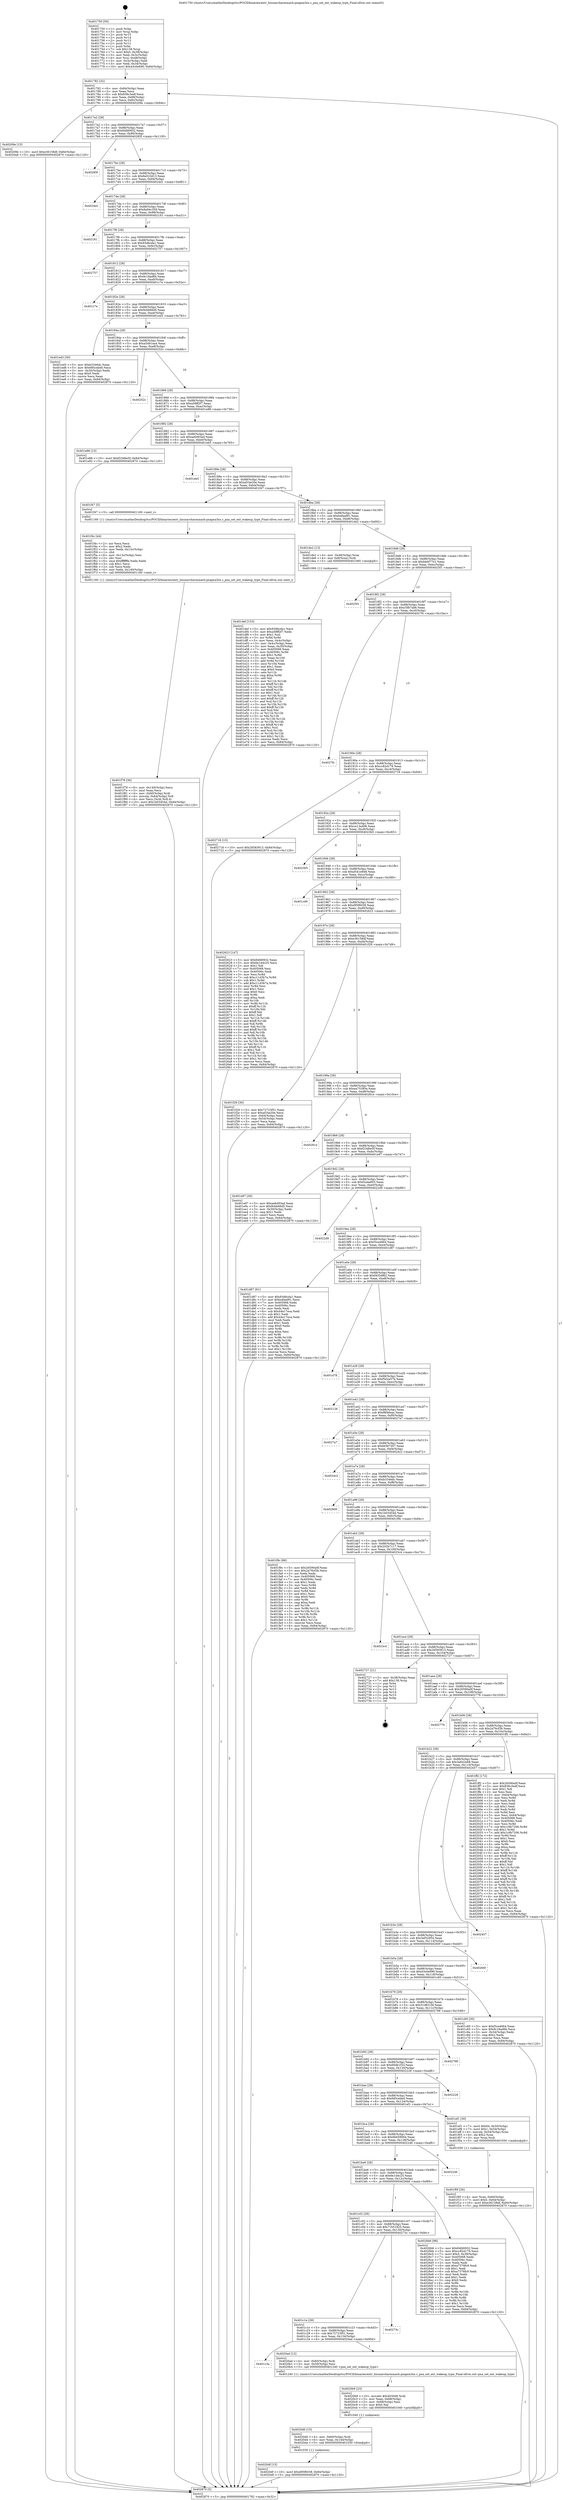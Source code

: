 digraph "0x401750" {
  label = "0x401750 (/mnt/c/Users/mathe/Desktop/tcc/POCII/binaries/extr_linuxarcharmmach-pxapxa3xx.c_pxa_set_ext_wakeup_type_Final-ollvm.out::main(0))"
  labelloc = "t"
  node[shape=record]

  Entry [label="",width=0.3,height=0.3,shape=circle,fillcolor=black,style=filled]
  "0x401782" [label="{
     0x401782 [32]\l
     | [instrs]\l
     &nbsp;&nbsp;0x401782 \<+6\>: mov -0x84(%rbp),%eax\l
     &nbsp;&nbsp;0x401788 \<+2\>: mov %eax,%ecx\l
     &nbsp;&nbsp;0x40178a \<+6\>: sub $0x836c3edf,%ecx\l
     &nbsp;&nbsp;0x401790 \<+6\>: mov %eax,-0x88(%rbp)\l
     &nbsp;&nbsp;0x401796 \<+6\>: mov %ecx,-0x8c(%rbp)\l
     &nbsp;&nbsp;0x40179c \<+6\>: je 000000000040209e \<main+0x94e\>\l
  }"]
  "0x40209e" [label="{
     0x40209e [15]\l
     | [instrs]\l
     &nbsp;&nbsp;0x40209e \<+10\>: movl $0xe36158df,-0x84(%rbp)\l
     &nbsp;&nbsp;0x4020a8 \<+5\>: jmp 0000000000402870 \<main+0x1120\>\l
  }"]
  "0x4017a2" [label="{
     0x4017a2 [28]\l
     | [instrs]\l
     &nbsp;&nbsp;0x4017a2 \<+5\>: jmp 00000000004017a7 \<main+0x57\>\l
     &nbsp;&nbsp;0x4017a7 \<+6\>: mov -0x88(%rbp),%eax\l
     &nbsp;&nbsp;0x4017ad \<+5\>: sub $0x84fd0932,%eax\l
     &nbsp;&nbsp;0x4017b2 \<+6\>: mov %eax,-0x90(%rbp)\l
     &nbsp;&nbsp;0x4017b8 \<+6\>: je 000000000040285f \<main+0x110f\>\l
  }"]
  Exit [label="",width=0.3,height=0.3,shape=circle,fillcolor=black,style=filled,peripheries=2]
  "0x40285f" [label="{
     0x40285f\l
  }", style=dashed]
  "0x4017be" [label="{
     0x4017be [28]\l
     | [instrs]\l
     &nbsp;&nbsp;0x4017be \<+5\>: jmp 00000000004017c3 \<main+0x73\>\l
     &nbsp;&nbsp;0x4017c3 \<+6\>: mov -0x88(%rbp),%eax\l
     &nbsp;&nbsp;0x4017c9 \<+5\>: sub $0x8a523d13,%eax\l
     &nbsp;&nbsp;0x4017ce \<+6\>: mov %eax,-0x94(%rbp)\l
     &nbsp;&nbsp;0x4017d4 \<+6\>: je 00000000004024d1 \<main+0xd81\>\l
  }"]
  "0x4020df" [label="{
     0x4020df [15]\l
     | [instrs]\l
     &nbsp;&nbsp;0x4020df \<+10\>: movl $0xd95f6038,-0x84(%rbp)\l
     &nbsp;&nbsp;0x4020e9 \<+5\>: jmp 0000000000402870 \<main+0x1120\>\l
  }"]
  "0x4024d1" [label="{
     0x4024d1\l
  }", style=dashed]
  "0x4017da" [label="{
     0x4017da [28]\l
     | [instrs]\l
     &nbsp;&nbsp;0x4017da \<+5\>: jmp 00000000004017df \<main+0x8f\>\l
     &nbsp;&nbsp;0x4017df \<+6\>: mov -0x88(%rbp),%eax\l
     &nbsp;&nbsp;0x4017e5 \<+5\>: sub $0x8a94c359,%eax\l
     &nbsp;&nbsp;0x4017ea \<+6\>: mov %eax,-0x98(%rbp)\l
     &nbsp;&nbsp;0x4017f0 \<+6\>: je 0000000000402181 \<main+0xa31\>\l
  }"]
  "0x4020d0" [label="{
     0x4020d0 [15]\l
     | [instrs]\l
     &nbsp;&nbsp;0x4020d0 \<+4\>: mov -0x60(%rbp),%rdi\l
     &nbsp;&nbsp;0x4020d4 \<+6\>: mov %eax,-0x144(%rbp)\l
     &nbsp;&nbsp;0x4020da \<+5\>: call 0000000000401030 \<free@plt\>\l
     | [calls]\l
     &nbsp;&nbsp;0x401030 \{1\} (unknown)\l
  }"]
  "0x402181" [label="{
     0x402181\l
  }", style=dashed]
  "0x4017f6" [label="{
     0x4017f6 [28]\l
     | [instrs]\l
     &nbsp;&nbsp;0x4017f6 \<+5\>: jmp 00000000004017fb \<main+0xab\>\l
     &nbsp;&nbsp;0x4017fb \<+6\>: mov -0x88(%rbp),%eax\l
     &nbsp;&nbsp;0x401801 \<+5\>: sub $0x93d6cda1,%eax\l
     &nbsp;&nbsp;0x401806 \<+6\>: mov %eax,-0x9c(%rbp)\l
     &nbsp;&nbsp;0x40180c \<+6\>: je 0000000000402757 \<main+0x1007\>\l
  }"]
  "0x4020b9" [label="{
     0x4020b9 [23]\l
     | [instrs]\l
     &nbsp;&nbsp;0x4020b9 \<+10\>: movabs $0x4030d6,%rdi\l
     &nbsp;&nbsp;0x4020c3 \<+3\>: mov %eax,-0x68(%rbp)\l
     &nbsp;&nbsp;0x4020c6 \<+3\>: mov -0x68(%rbp),%esi\l
     &nbsp;&nbsp;0x4020c9 \<+2\>: mov $0x0,%al\l
     &nbsp;&nbsp;0x4020cb \<+5\>: call 0000000000401040 \<printf@plt\>\l
     | [calls]\l
     &nbsp;&nbsp;0x401040 \{1\} (unknown)\l
  }"]
  "0x402757" [label="{
     0x402757\l
  }", style=dashed]
  "0x401812" [label="{
     0x401812 [28]\l
     | [instrs]\l
     &nbsp;&nbsp;0x401812 \<+5\>: jmp 0000000000401817 \<main+0xc7\>\l
     &nbsp;&nbsp;0x401817 \<+6\>: mov -0x88(%rbp),%eax\l
     &nbsp;&nbsp;0x40181d \<+5\>: sub $0x9c18ad6b,%eax\l
     &nbsp;&nbsp;0x401822 \<+6\>: mov %eax,-0xa0(%rbp)\l
     &nbsp;&nbsp;0x401828 \<+6\>: je 0000000000401c7e \<main+0x52e\>\l
  }"]
  "0x401c3a" [label="{
     0x401c3a\l
  }", style=dashed]
  "0x401c7e" [label="{
     0x401c7e\l
  }", style=dashed]
  "0x40182e" [label="{
     0x40182e [28]\l
     | [instrs]\l
     &nbsp;&nbsp;0x40182e \<+5\>: jmp 0000000000401833 \<main+0xe3\>\l
     &nbsp;&nbsp;0x401833 \<+6\>: mov -0x88(%rbp),%eax\l
     &nbsp;&nbsp;0x401839 \<+5\>: sub $0x9cbb66d5,%eax\l
     &nbsp;&nbsp;0x40183e \<+6\>: mov %eax,-0xa4(%rbp)\l
     &nbsp;&nbsp;0x401844 \<+6\>: je 0000000000401ed3 \<main+0x783\>\l
  }"]
  "0x4020ad" [label="{
     0x4020ad [12]\l
     | [instrs]\l
     &nbsp;&nbsp;0x4020ad \<+4\>: mov -0x60(%rbp),%rdi\l
     &nbsp;&nbsp;0x4020b1 \<+3\>: mov -0x50(%rbp),%esi\l
     &nbsp;&nbsp;0x4020b4 \<+5\>: call 0000000000401240 \<pxa_set_ext_wakeup_type\>\l
     | [calls]\l
     &nbsp;&nbsp;0x401240 \{1\} (/mnt/c/Users/mathe/Desktop/tcc/POCII/binaries/extr_linuxarcharmmach-pxapxa3xx.c_pxa_set_ext_wakeup_type_Final-ollvm.out::pxa_set_ext_wakeup_type)\l
  }"]
  "0x401ed3" [label="{
     0x401ed3 [30]\l
     | [instrs]\l
     &nbsp;&nbsp;0x401ed3 \<+5\>: mov $0xb3346dc,%eax\l
     &nbsp;&nbsp;0x401ed8 \<+5\>: mov $0x685cebe0,%ecx\l
     &nbsp;&nbsp;0x401edd \<+3\>: mov -0x30(%rbp),%edx\l
     &nbsp;&nbsp;0x401ee0 \<+3\>: cmp $0x0,%edx\l
     &nbsp;&nbsp;0x401ee3 \<+3\>: cmove %ecx,%eax\l
     &nbsp;&nbsp;0x401ee6 \<+6\>: mov %eax,-0x84(%rbp)\l
     &nbsp;&nbsp;0x401eec \<+5\>: jmp 0000000000402870 \<main+0x1120\>\l
  }"]
  "0x40184a" [label="{
     0x40184a [28]\l
     | [instrs]\l
     &nbsp;&nbsp;0x40184a \<+5\>: jmp 000000000040184f \<main+0xff\>\l
     &nbsp;&nbsp;0x40184f \<+6\>: mov -0x88(%rbp),%eax\l
     &nbsp;&nbsp;0x401855 \<+5\>: sub $0xa5491ea4,%eax\l
     &nbsp;&nbsp;0x40185a \<+6\>: mov %eax,-0xa8(%rbp)\l
     &nbsp;&nbsp;0x401860 \<+6\>: je 000000000040252c \<main+0xddc\>\l
  }"]
  "0x401c1e" [label="{
     0x401c1e [28]\l
     | [instrs]\l
     &nbsp;&nbsp;0x401c1e \<+5\>: jmp 0000000000401c23 \<main+0x4d3\>\l
     &nbsp;&nbsp;0x401c23 \<+6\>: mov -0x88(%rbp),%eax\l
     &nbsp;&nbsp;0x401c29 \<+5\>: sub $0x72723f51,%eax\l
     &nbsp;&nbsp;0x401c2e \<+6\>: mov %eax,-0x134(%rbp)\l
     &nbsp;&nbsp;0x401c34 \<+6\>: je 00000000004020ad \<main+0x95d\>\l
  }"]
  "0x40252c" [label="{
     0x40252c\l
  }", style=dashed]
  "0x401866" [label="{
     0x401866 [28]\l
     | [instrs]\l
     &nbsp;&nbsp;0x401866 \<+5\>: jmp 000000000040186b \<main+0x11b\>\l
     &nbsp;&nbsp;0x40186b \<+6\>: mov -0x88(%rbp),%eax\l
     &nbsp;&nbsp;0x401871 \<+5\>: sub $0xa58ff2f7,%eax\l
     &nbsp;&nbsp;0x401876 \<+6\>: mov %eax,-0xac(%rbp)\l
     &nbsp;&nbsp;0x40187c \<+6\>: je 0000000000401e88 \<main+0x738\>\l
  }"]
  "0x40273c" [label="{
     0x40273c\l
  }", style=dashed]
  "0x401e88" [label="{
     0x401e88 [15]\l
     | [instrs]\l
     &nbsp;&nbsp;0x401e88 \<+10\>: movl $0xf23d6e5f,-0x84(%rbp)\l
     &nbsp;&nbsp;0x401e92 \<+5\>: jmp 0000000000402870 \<main+0x1120\>\l
  }"]
  "0x401882" [label="{
     0x401882 [28]\l
     | [instrs]\l
     &nbsp;&nbsp;0x401882 \<+5\>: jmp 0000000000401887 \<main+0x137\>\l
     &nbsp;&nbsp;0x401887 \<+6\>: mov -0x88(%rbp),%eax\l
     &nbsp;&nbsp;0x40188d \<+5\>: sub $0xae6493ad,%eax\l
     &nbsp;&nbsp;0x401892 \<+6\>: mov %eax,-0xb0(%rbp)\l
     &nbsp;&nbsp;0x401898 \<+6\>: je 0000000000401eb5 \<main+0x765\>\l
  }"]
  "0x401c02" [label="{
     0x401c02 [28]\l
     | [instrs]\l
     &nbsp;&nbsp;0x401c02 \<+5\>: jmp 0000000000401c07 \<main+0x4b7\>\l
     &nbsp;&nbsp;0x401c07 \<+6\>: mov -0x88(%rbp),%eax\l
     &nbsp;&nbsp;0x401c0d \<+5\>: sub $0x71b51925,%eax\l
     &nbsp;&nbsp;0x401c12 \<+6\>: mov %eax,-0x130(%rbp)\l
     &nbsp;&nbsp;0x401c18 \<+6\>: je 000000000040273c \<main+0xfec\>\l
  }"]
  "0x401eb5" [label="{
     0x401eb5\l
  }", style=dashed]
  "0x40189e" [label="{
     0x40189e [28]\l
     | [instrs]\l
     &nbsp;&nbsp;0x40189e \<+5\>: jmp 00000000004018a3 \<main+0x153\>\l
     &nbsp;&nbsp;0x4018a3 \<+6\>: mov -0x88(%rbp),%eax\l
     &nbsp;&nbsp;0x4018a9 \<+5\>: sub $0xaf1be20e,%eax\l
     &nbsp;&nbsp;0x4018ae \<+6\>: mov %eax,-0xb4(%rbp)\l
     &nbsp;&nbsp;0x4018b4 \<+6\>: je 0000000000401f47 \<main+0x7f7\>\l
  }"]
  "0x4026b6" [label="{
     0x4026b6 [98]\l
     | [instrs]\l
     &nbsp;&nbsp;0x4026b6 \<+5\>: mov $0x84fd0932,%eax\l
     &nbsp;&nbsp;0x4026bb \<+5\>: mov $0xcc82d179,%ecx\l
     &nbsp;&nbsp;0x4026c0 \<+7\>: movl $0x0,-0x38(%rbp)\l
     &nbsp;&nbsp;0x4026c7 \<+7\>: mov 0x405068,%edx\l
     &nbsp;&nbsp;0x4026ce \<+7\>: mov 0x40506c,%esi\l
     &nbsp;&nbsp;0x4026d5 \<+2\>: mov %edx,%edi\l
     &nbsp;&nbsp;0x4026d7 \<+6\>: add $0xa7378fc9,%edi\l
     &nbsp;&nbsp;0x4026dd \<+3\>: sub $0x1,%edi\l
     &nbsp;&nbsp;0x4026e0 \<+6\>: sub $0xa7378fc9,%edi\l
     &nbsp;&nbsp;0x4026e6 \<+3\>: imul %edi,%edx\l
     &nbsp;&nbsp;0x4026e9 \<+3\>: and $0x1,%edx\l
     &nbsp;&nbsp;0x4026ec \<+3\>: cmp $0x0,%edx\l
     &nbsp;&nbsp;0x4026ef \<+4\>: sete %r8b\l
     &nbsp;&nbsp;0x4026f3 \<+3\>: cmp $0xa,%esi\l
     &nbsp;&nbsp;0x4026f6 \<+4\>: setl %r9b\l
     &nbsp;&nbsp;0x4026fa \<+3\>: mov %r8b,%r10b\l
     &nbsp;&nbsp;0x4026fd \<+3\>: and %r9b,%r10b\l
     &nbsp;&nbsp;0x402700 \<+3\>: xor %r9b,%r8b\l
     &nbsp;&nbsp;0x402703 \<+3\>: or %r8b,%r10b\l
     &nbsp;&nbsp;0x402706 \<+4\>: test $0x1,%r10b\l
     &nbsp;&nbsp;0x40270a \<+3\>: cmovne %ecx,%eax\l
     &nbsp;&nbsp;0x40270d \<+6\>: mov %eax,-0x84(%rbp)\l
     &nbsp;&nbsp;0x402713 \<+5\>: jmp 0000000000402870 \<main+0x1120\>\l
  }"]
  "0x401f47" [label="{
     0x401f47 [5]\l
     | [instrs]\l
     &nbsp;&nbsp;0x401f47 \<+5\>: call 0000000000401160 \<next_i\>\l
     | [calls]\l
     &nbsp;&nbsp;0x401160 \{1\} (/mnt/c/Users/mathe/Desktop/tcc/POCII/binaries/extr_linuxarcharmmach-pxapxa3xx.c_pxa_set_ext_wakeup_type_Final-ollvm.out::next_i)\l
  }"]
  "0x4018ba" [label="{
     0x4018ba [28]\l
     | [instrs]\l
     &nbsp;&nbsp;0x4018ba \<+5\>: jmp 00000000004018bf \<main+0x16f\>\l
     &nbsp;&nbsp;0x4018bf \<+6\>: mov -0x88(%rbp),%eax\l
     &nbsp;&nbsp;0x4018c5 \<+5\>: sub $0xb4faef91,%eax\l
     &nbsp;&nbsp;0x4018ca \<+6\>: mov %eax,-0xb8(%rbp)\l
     &nbsp;&nbsp;0x4018d0 \<+6\>: je 0000000000401de2 \<main+0x692\>\l
  }"]
  "0x401be6" [label="{
     0x401be6 [28]\l
     | [instrs]\l
     &nbsp;&nbsp;0x401be6 \<+5\>: jmp 0000000000401beb \<main+0x49b\>\l
     &nbsp;&nbsp;0x401beb \<+6\>: mov -0x88(%rbp),%eax\l
     &nbsp;&nbsp;0x401bf1 \<+5\>: sub $0x6e1d4c25,%eax\l
     &nbsp;&nbsp;0x401bf6 \<+6\>: mov %eax,-0x12c(%rbp)\l
     &nbsp;&nbsp;0x401bfc \<+6\>: je 00000000004026b6 \<main+0xf66\>\l
  }"]
  "0x401de2" [label="{
     0x401de2 [13]\l
     | [instrs]\l
     &nbsp;&nbsp;0x401de2 \<+4\>: mov -0x48(%rbp),%rax\l
     &nbsp;&nbsp;0x401de6 \<+4\>: mov 0x8(%rax),%rdi\l
     &nbsp;&nbsp;0x401dea \<+5\>: call 0000000000401060 \<atoi@plt\>\l
     | [calls]\l
     &nbsp;&nbsp;0x401060 \{1\} (unknown)\l
  }"]
  "0x4018d6" [label="{
     0x4018d6 [28]\l
     | [instrs]\l
     &nbsp;&nbsp;0x4018d6 \<+5\>: jmp 00000000004018db \<main+0x18b\>\l
     &nbsp;&nbsp;0x4018db \<+6\>: mov -0x88(%rbp),%eax\l
     &nbsp;&nbsp;0x4018e1 \<+5\>: sub $0xbbbf77e1,%eax\l
     &nbsp;&nbsp;0x4018e6 \<+6\>: mov %eax,-0xbc(%rbp)\l
     &nbsp;&nbsp;0x4018ec \<+6\>: je 00000000004025f1 \<main+0xea1\>\l
  }"]
  "0x402246" [label="{
     0x402246\l
  }", style=dashed]
  "0x4025f1" [label="{
     0x4025f1\l
  }", style=dashed]
  "0x4018f2" [label="{
     0x4018f2 [28]\l
     | [instrs]\l
     &nbsp;&nbsp;0x4018f2 \<+5\>: jmp 00000000004018f7 \<main+0x1a7\>\l
     &nbsp;&nbsp;0x4018f7 \<+6\>: mov -0x88(%rbp),%eax\l
     &nbsp;&nbsp;0x4018fd \<+5\>: sub $0xc5fb7ab6,%eax\l
     &nbsp;&nbsp;0x401902 \<+6\>: mov %eax,-0xc0(%rbp)\l
     &nbsp;&nbsp;0x401908 \<+6\>: je 00000000004027fc \<main+0x10ac\>\l
  }"]
  "0x401f78" [label="{
     0x401f78 [36]\l
     | [instrs]\l
     &nbsp;&nbsp;0x401f78 \<+6\>: mov -0x140(%rbp),%ecx\l
     &nbsp;&nbsp;0x401f7e \<+3\>: imul %eax,%ecx\l
     &nbsp;&nbsp;0x401f81 \<+4\>: mov -0x60(%rbp),%rdi\l
     &nbsp;&nbsp;0x401f85 \<+4\>: movslq -0x64(%rbp),%r8\l
     &nbsp;&nbsp;0x401f89 \<+4\>: mov %ecx,(%rdi,%r8,4)\l
     &nbsp;&nbsp;0x401f8d \<+10\>: movl $0x1b03454d,-0x84(%rbp)\l
     &nbsp;&nbsp;0x401f97 \<+5\>: jmp 0000000000402870 \<main+0x1120\>\l
  }"]
  "0x4027fc" [label="{
     0x4027fc\l
  }", style=dashed]
  "0x40190e" [label="{
     0x40190e [28]\l
     | [instrs]\l
     &nbsp;&nbsp;0x40190e \<+5\>: jmp 0000000000401913 \<main+0x1c3\>\l
     &nbsp;&nbsp;0x401913 \<+6\>: mov -0x88(%rbp),%eax\l
     &nbsp;&nbsp;0x401919 \<+5\>: sub $0xcc82d179,%eax\l
     &nbsp;&nbsp;0x40191e \<+6\>: mov %eax,-0xc4(%rbp)\l
     &nbsp;&nbsp;0x401924 \<+6\>: je 0000000000402718 \<main+0xfc8\>\l
  }"]
  "0x401f4c" [label="{
     0x401f4c [44]\l
     | [instrs]\l
     &nbsp;&nbsp;0x401f4c \<+2\>: xor %ecx,%ecx\l
     &nbsp;&nbsp;0x401f4e \<+5\>: mov $0x2,%edx\l
     &nbsp;&nbsp;0x401f53 \<+6\>: mov %edx,-0x13c(%rbp)\l
     &nbsp;&nbsp;0x401f59 \<+1\>: cltd\l
     &nbsp;&nbsp;0x401f5a \<+6\>: mov -0x13c(%rbp),%esi\l
     &nbsp;&nbsp;0x401f60 \<+2\>: idiv %esi\l
     &nbsp;&nbsp;0x401f62 \<+6\>: imul $0xfffffffe,%edx,%edx\l
     &nbsp;&nbsp;0x401f68 \<+3\>: sub $0x1,%ecx\l
     &nbsp;&nbsp;0x401f6b \<+2\>: sub %ecx,%edx\l
     &nbsp;&nbsp;0x401f6d \<+6\>: mov %edx,-0x140(%rbp)\l
     &nbsp;&nbsp;0x401f73 \<+5\>: call 0000000000401160 \<next_i\>\l
     | [calls]\l
     &nbsp;&nbsp;0x401160 \{1\} (/mnt/c/Users/mathe/Desktop/tcc/POCII/binaries/extr_linuxarcharmmach-pxapxa3xx.c_pxa_set_ext_wakeup_type_Final-ollvm.out::next_i)\l
  }"]
  "0x402718" [label="{
     0x402718 [15]\l
     | [instrs]\l
     &nbsp;&nbsp;0x402718 \<+10\>: movl $0x26583913,-0x84(%rbp)\l
     &nbsp;&nbsp;0x402722 \<+5\>: jmp 0000000000402870 \<main+0x1120\>\l
  }"]
  "0x40192a" [label="{
     0x40192a [28]\l
     | [instrs]\l
     &nbsp;&nbsp;0x40192a \<+5\>: jmp 000000000040192f \<main+0x1df\>\l
     &nbsp;&nbsp;0x40192f \<+6\>: mov -0x88(%rbp),%eax\l
     &nbsp;&nbsp;0x401935 \<+5\>: sub $0xce13a406,%eax\l
     &nbsp;&nbsp;0x40193a \<+6\>: mov %eax,-0xc8(%rbp)\l
     &nbsp;&nbsp;0x401940 \<+6\>: je 00000000004023b5 \<main+0xc65\>\l
  }"]
  "0x401f0f" [label="{
     0x401f0f [26]\l
     | [instrs]\l
     &nbsp;&nbsp;0x401f0f \<+4\>: mov %rax,-0x60(%rbp)\l
     &nbsp;&nbsp;0x401f13 \<+7\>: movl $0x0,-0x64(%rbp)\l
     &nbsp;&nbsp;0x401f1a \<+10\>: movl $0xe36158df,-0x84(%rbp)\l
     &nbsp;&nbsp;0x401f24 \<+5\>: jmp 0000000000402870 \<main+0x1120\>\l
  }"]
  "0x4023b5" [label="{
     0x4023b5\l
  }", style=dashed]
  "0x401946" [label="{
     0x401946 [28]\l
     | [instrs]\l
     &nbsp;&nbsp;0x401946 \<+5\>: jmp 000000000040194b \<main+0x1fb\>\l
     &nbsp;&nbsp;0x40194b \<+6\>: mov -0x88(%rbp),%eax\l
     &nbsp;&nbsp;0x401951 \<+5\>: sub $0xd541e848,%eax\l
     &nbsp;&nbsp;0x401956 \<+6\>: mov %eax,-0xcc(%rbp)\l
     &nbsp;&nbsp;0x40195c \<+6\>: je 0000000000401cd9 \<main+0x589\>\l
  }"]
  "0x401bca" [label="{
     0x401bca [28]\l
     | [instrs]\l
     &nbsp;&nbsp;0x401bca \<+5\>: jmp 0000000000401bcf \<main+0x47f\>\l
     &nbsp;&nbsp;0x401bcf \<+6\>: mov -0x88(%rbp),%eax\l
     &nbsp;&nbsp;0x401bd5 \<+5\>: sub $0x6b659064,%eax\l
     &nbsp;&nbsp;0x401bda \<+6\>: mov %eax,-0x128(%rbp)\l
     &nbsp;&nbsp;0x401be0 \<+6\>: je 0000000000402246 \<main+0xaf6\>\l
  }"]
  "0x401cd9" [label="{
     0x401cd9\l
  }", style=dashed]
  "0x401962" [label="{
     0x401962 [28]\l
     | [instrs]\l
     &nbsp;&nbsp;0x401962 \<+5\>: jmp 0000000000401967 \<main+0x217\>\l
     &nbsp;&nbsp;0x401967 \<+6\>: mov -0x88(%rbp),%eax\l
     &nbsp;&nbsp;0x40196d \<+5\>: sub $0xd95f6038,%eax\l
     &nbsp;&nbsp;0x401972 \<+6\>: mov %eax,-0xd0(%rbp)\l
     &nbsp;&nbsp;0x401978 \<+6\>: je 0000000000402623 \<main+0xed3\>\l
  }"]
  "0x401ef1" [label="{
     0x401ef1 [30]\l
     | [instrs]\l
     &nbsp;&nbsp;0x401ef1 \<+7\>: movl $0x64,-0x50(%rbp)\l
     &nbsp;&nbsp;0x401ef8 \<+7\>: movl $0x1,-0x54(%rbp)\l
     &nbsp;&nbsp;0x401eff \<+4\>: movslq -0x54(%rbp),%rax\l
     &nbsp;&nbsp;0x401f03 \<+4\>: shl $0x2,%rax\l
     &nbsp;&nbsp;0x401f07 \<+3\>: mov %rax,%rdi\l
     &nbsp;&nbsp;0x401f0a \<+5\>: call 0000000000401050 \<malloc@plt\>\l
     | [calls]\l
     &nbsp;&nbsp;0x401050 \{1\} (unknown)\l
  }"]
  "0x402623" [label="{
     0x402623 [147]\l
     | [instrs]\l
     &nbsp;&nbsp;0x402623 \<+5\>: mov $0x84fd0932,%eax\l
     &nbsp;&nbsp;0x402628 \<+5\>: mov $0x6e1d4c25,%ecx\l
     &nbsp;&nbsp;0x40262d \<+2\>: mov $0x1,%dl\l
     &nbsp;&nbsp;0x40262f \<+7\>: mov 0x405068,%esi\l
     &nbsp;&nbsp;0x402636 \<+7\>: mov 0x40506c,%edi\l
     &nbsp;&nbsp;0x40263d \<+3\>: mov %esi,%r8d\l
     &nbsp;&nbsp;0x402640 \<+7\>: sub $0xc11d3b7a,%r8d\l
     &nbsp;&nbsp;0x402647 \<+4\>: sub $0x1,%r8d\l
     &nbsp;&nbsp;0x40264b \<+7\>: add $0xc11d3b7a,%r8d\l
     &nbsp;&nbsp;0x402652 \<+4\>: imul %r8d,%esi\l
     &nbsp;&nbsp;0x402656 \<+3\>: and $0x1,%esi\l
     &nbsp;&nbsp;0x402659 \<+3\>: cmp $0x0,%esi\l
     &nbsp;&nbsp;0x40265c \<+4\>: sete %r9b\l
     &nbsp;&nbsp;0x402660 \<+3\>: cmp $0xa,%edi\l
     &nbsp;&nbsp;0x402663 \<+4\>: setl %r10b\l
     &nbsp;&nbsp;0x402667 \<+3\>: mov %r9b,%r11b\l
     &nbsp;&nbsp;0x40266a \<+4\>: xor $0xff,%r11b\l
     &nbsp;&nbsp;0x40266e \<+3\>: mov %r10b,%bl\l
     &nbsp;&nbsp;0x402671 \<+3\>: xor $0xff,%bl\l
     &nbsp;&nbsp;0x402674 \<+3\>: xor $0x1,%dl\l
     &nbsp;&nbsp;0x402677 \<+3\>: mov %r11b,%r14b\l
     &nbsp;&nbsp;0x40267a \<+4\>: and $0xff,%r14b\l
     &nbsp;&nbsp;0x40267e \<+3\>: and %dl,%r9b\l
     &nbsp;&nbsp;0x402681 \<+3\>: mov %bl,%r15b\l
     &nbsp;&nbsp;0x402684 \<+4\>: and $0xff,%r15b\l
     &nbsp;&nbsp;0x402688 \<+3\>: and %dl,%r10b\l
     &nbsp;&nbsp;0x40268b \<+3\>: or %r9b,%r14b\l
     &nbsp;&nbsp;0x40268e \<+3\>: or %r10b,%r15b\l
     &nbsp;&nbsp;0x402691 \<+3\>: xor %r15b,%r14b\l
     &nbsp;&nbsp;0x402694 \<+3\>: or %bl,%r11b\l
     &nbsp;&nbsp;0x402697 \<+4\>: xor $0xff,%r11b\l
     &nbsp;&nbsp;0x40269b \<+3\>: or $0x1,%dl\l
     &nbsp;&nbsp;0x40269e \<+3\>: and %dl,%r11b\l
     &nbsp;&nbsp;0x4026a1 \<+3\>: or %r11b,%r14b\l
     &nbsp;&nbsp;0x4026a4 \<+4\>: test $0x1,%r14b\l
     &nbsp;&nbsp;0x4026a8 \<+3\>: cmovne %ecx,%eax\l
     &nbsp;&nbsp;0x4026ab \<+6\>: mov %eax,-0x84(%rbp)\l
     &nbsp;&nbsp;0x4026b1 \<+5\>: jmp 0000000000402870 \<main+0x1120\>\l
  }"]
  "0x40197e" [label="{
     0x40197e [28]\l
     | [instrs]\l
     &nbsp;&nbsp;0x40197e \<+5\>: jmp 0000000000401983 \<main+0x233\>\l
     &nbsp;&nbsp;0x401983 \<+6\>: mov -0x88(%rbp),%eax\l
     &nbsp;&nbsp;0x401989 \<+5\>: sub $0xe36158df,%eax\l
     &nbsp;&nbsp;0x40198e \<+6\>: mov %eax,-0xd4(%rbp)\l
     &nbsp;&nbsp;0x401994 \<+6\>: je 0000000000401f29 \<main+0x7d9\>\l
  }"]
  "0x401bae" [label="{
     0x401bae [28]\l
     | [instrs]\l
     &nbsp;&nbsp;0x401bae \<+5\>: jmp 0000000000401bb3 \<main+0x463\>\l
     &nbsp;&nbsp;0x401bb3 \<+6\>: mov -0x88(%rbp),%eax\l
     &nbsp;&nbsp;0x401bb9 \<+5\>: sub $0x685cebe0,%eax\l
     &nbsp;&nbsp;0x401bbe \<+6\>: mov %eax,-0x124(%rbp)\l
     &nbsp;&nbsp;0x401bc4 \<+6\>: je 0000000000401ef1 \<main+0x7a1\>\l
  }"]
  "0x401f29" [label="{
     0x401f29 [30]\l
     | [instrs]\l
     &nbsp;&nbsp;0x401f29 \<+5\>: mov $0x72723f51,%eax\l
     &nbsp;&nbsp;0x401f2e \<+5\>: mov $0xaf1be20e,%ecx\l
     &nbsp;&nbsp;0x401f33 \<+3\>: mov -0x64(%rbp),%edx\l
     &nbsp;&nbsp;0x401f36 \<+3\>: cmp -0x54(%rbp),%edx\l
     &nbsp;&nbsp;0x401f39 \<+3\>: cmovl %ecx,%eax\l
     &nbsp;&nbsp;0x401f3c \<+6\>: mov %eax,-0x84(%rbp)\l
     &nbsp;&nbsp;0x401f42 \<+5\>: jmp 0000000000402870 \<main+0x1120\>\l
  }"]
  "0x40199a" [label="{
     0x40199a [28]\l
     | [instrs]\l
     &nbsp;&nbsp;0x40199a \<+5\>: jmp 000000000040199f \<main+0x24f\>\l
     &nbsp;&nbsp;0x40199f \<+6\>: mov -0x88(%rbp),%eax\l
     &nbsp;&nbsp;0x4019a5 \<+5\>: sub $0xea75395e,%eax\l
     &nbsp;&nbsp;0x4019aa \<+6\>: mov %eax,-0xd8(%rbp)\l
     &nbsp;&nbsp;0x4019b0 \<+6\>: je 000000000040281e \<main+0x10ce\>\l
  }"]
  "0x402228" [label="{
     0x402228\l
  }", style=dashed]
  "0x40281e" [label="{
     0x40281e\l
  }", style=dashed]
  "0x4019b6" [label="{
     0x4019b6 [28]\l
     | [instrs]\l
     &nbsp;&nbsp;0x4019b6 \<+5\>: jmp 00000000004019bb \<main+0x26b\>\l
     &nbsp;&nbsp;0x4019bb \<+6\>: mov -0x88(%rbp),%eax\l
     &nbsp;&nbsp;0x4019c1 \<+5\>: sub $0xf23d6e5f,%eax\l
     &nbsp;&nbsp;0x4019c6 \<+6\>: mov %eax,-0xdc(%rbp)\l
     &nbsp;&nbsp;0x4019cc \<+6\>: je 0000000000401e97 \<main+0x747\>\l
  }"]
  "0x401b92" [label="{
     0x401b92 [28]\l
     | [instrs]\l
     &nbsp;&nbsp;0x401b92 \<+5\>: jmp 0000000000401b97 \<main+0x447\>\l
     &nbsp;&nbsp;0x401b97 \<+6\>: mov -0x88(%rbp),%eax\l
     &nbsp;&nbsp;0x401b9d \<+5\>: sub $0x60db1f33,%eax\l
     &nbsp;&nbsp;0x401ba2 \<+6\>: mov %eax,-0x120(%rbp)\l
     &nbsp;&nbsp;0x401ba8 \<+6\>: je 0000000000402228 \<main+0xad8\>\l
  }"]
  "0x401e97" [label="{
     0x401e97 [30]\l
     | [instrs]\l
     &nbsp;&nbsp;0x401e97 \<+5\>: mov $0xae6493ad,%eax\l
     &nbsp;&nbsp;0x401e9c \<+5\>: mov $0x9cbb66d5,%ecx\l
     &nbsp;&nbsp;0x401ea1 \<+3\>: mov -0x30(%rbp),%edx\l
     &nbsp;&nbsp;0x401ea4 \<+3\>: cmp $0x1,%edx\l
     &nbsp;&nbsp;0x401ea7 \<+3\>: cmovl %ecx,%eax\l
     &nbsp;&nbsp;0x401eaa \<+6\>: mov %eax,-0x84(%rbp)\l
     &nbsp;&nbsp;0x401eb0 \<+5\>: jmp 0000000000402870 \<main+0x1120\>\l
  }"]
  "0x4019d2" [label="{
     0x4019d2 [28]\l
     | [instrs]\l
     &nbsp;&nbsp;0x4019d2 \<+5\>: jmp 00000000004019d7 \<main+0x287\>\l
     &nbsp;&nbsp;0x4019d7 \<+6\>: mov -0x88(%rbp),%eax\l
     &nbsp;&nbsp;0x4019dd \<+5\>: sub $0xf2a4a603,%eax\l
     &nbsp;&nbsp;0x4019e2 \<+6\>: mov %eax,-0xe0(%rbp)\l
     &nbsp;&nbsp;0x4019e8 \<+6\>: je 00000000004022d9 \<main+0xb89\>\l
  }"]
  "0x402798" [label="{
     0x402798\l
  }", style=dashed]
  "0x4022d9" [label="{
     0x4022d9\l
  }", style=dashed]
  "0x4019ee" [label="{
     0x4019ee [28]\l
     | [instrs]\l
     &nbsp;&nbsp;0x4019ee \<+5\>: jmp 00000000004019f3 \<main+0x2a3\>\l
     &nbsp;&nbsp;0x4019f3 \<+6\>: mov -0x88(%rbp),%eax\l
     &nbsp;&nbsp;0x4019f9 \<+5\>: sub $0xf3ce4664,%eax\l
     &nbsp;&nbsp;0x4019fe \<+6\>: mov %eax,-0xe4(%rbp)\l
     &nbsp;&nbsp;0x401a04 \<+6\>: je 0000000000401d87 \<main+0x637\>\l
  }"]
  "0x401def" [label="{
     0x401def [153]\l
     | [instrs]\l
     &nbsp;&nbsp;0x401def \<+5\>: mov $0x93d6cda1,%ecx\l
     &nbsp;&nbsp;0x401df4 \<+5\>: mov $0xa58ff2f7,%edx\l
     &nbsp;&nbsp;0x401df9 \<+3\>: mov $0x1,%sil\l
     &nbsp;&nbsp;0x401dfc \<+3\>: xor %r8d,%r8d\l
     &nbsp;&nbsp;0x401dff \<+3\>: mov %eax,-0x4c(%rbp)\l
     &nbsp;&nbsp;0x401e02 \<+3\>: mov -0x4c(%rbp),%eax\l
     &nbsp;&nbsp;0x401e05 \<+3\>: mov %eax,-0x30(%rbp)\l
     &nbsp;&nbsp;0x401e08 \<+7\>: mov 0x405068,%eax\l
     &nbsp;&nbsp;0x401e0f \<+8\>: mov 0x40506c,%r9d\l
     &nbsp;&nbsp;0x401e17 \<+4\>: sub $0x1,%r8d\l
     &nbsp;&nbsp;0x401e1b \<+3\>: mov %eax,%r10d\l
     &nbsp;&nbsp;0x401e1e \<+3\>: add %r8d,%r10d\l
     &nbsp;&nbsp;0x401e21 \<+4\>: imul %r10d,%eax\l
     &nbsp;&nbsp;0x401e25 \<+3\>: and $0x1,%eax\l
     &nbsp;&nbsp;0x401e28 \<+3\>: cmp $0x0,%eax\l
     &nbsp;&nbsp;0x401e2b \<+4\>: sete %r11b\l
     &nbsp;&nbsp;0x401e2f \<+4\>: cmp $0xa,%r9d\l
     &nbsp;&nbsp;0x401e33 \<+3\>: setl %bl\l
     &nbsp;&nbsp;0x401e36 \<+3\>: mov %r11b,%r14b\l
     &nbsp;&nbsp;0x401e39 \<+4\>: xor $0xff,%r14b\l
     &nbsp;&nbsp;0x401e3d \<+3\>: mov %bl,%r15b\l
     &nbsp;&nbsp;0x401e40 \<+4\>: xor $0xff,%r15b\l
     &nbsp;&nbsp;0x401e44 \<+4\>: xor $0x1,%sil\l
     &nbsp;&nbsp;0x401e48 \<+3\>: mov %r14b,%r12b\l
     &nbsp;&nbsp;0x401e4b \<+4\>: and $0xff,%r12b\l
     &nbsp;&nbsp;0x401e4f \<+3\>: and %sil,%r11b\l
     &nbsp;&nbsp;0x401e52 \<+3\>: mov %r15b,%r13b\l
     &nbsp;&nbsp;0x401e55 \<+4\>: and $0xff,%r13b\l
     &nbsp;&nbsp;0x401e59 \<+3\>: and %sil,%bl\l
     &nbsp;&nbsp;0x401e5c \<+3\>: or %r11b,%r12b\l
     &nbsp;&nbsp;0x401e5f \<+3\>: or %bl,%r13b\l
     &nbsp;&nbsp;0x401e62 \<+3\>: xor %r13b,%r12b\l
     &nbsp;&nbsp;0x401e65 \<+3\>: or %r15b,%r14b\l
     &nbsp;&nbsp;0x401e68 \<+4\>: xor $0xff,%r14b\l
     &nbsp;&nbsp;0x401e6c \<+4\>: or $0x1,%sil\l
     &nbsp;&nbsp;0x401e70 \<+3\>: and %sil,%r14b\l
     &nbsp;&nbsp;0x401e73 \<+3\>: or %r14b,%r12b\l
     &nbsp;&nbsp;0x401e76 \<+4\>: test $0x1,%r12b\l
     &nbsp;&nbsp;0x401e7a \<+3\>: cmovne %edx,%ecx\l
     &nbsp;&nbsp;0x401e7d \<+6\>: mov %ecx,-0x84(%rbp)\l
     &nbsp;&nbsp;0x401e83 \<+5\>: jmp 0000000000402870 \<main+0x1120\>\l
  }"]
  "0x401d87" [label="{
     0x401d87 [91]\l
     | [instrs]\l
     &nbsp;&nbsp;0x401d87 \<+5\>: mov $0x93d6cda1,%eax\l
     &nbsp;&nbsp;0x401d8c \<+5\>: mov $0xb4faef91,%ecx\l
     &nbsp;&nbsp;0x401d91 \<+7\>: mov 0x405068,%edx\l
     &nbsp;&nbsp;0x401d98 \<+7\>: mov 0x40506c,%esi\l
     &nbsp;&nbsp;0x401d9f \<+2\>: mov %edx,%edi\l
     &nbsp;&nbsp;0x401da1 \<+6\>: sub $0x44e17eca,%edi\l
     &nbsp;&nbsp;0x401da7 \<+3\>: sub $0x1,%edi\l
     &nbsp;&nbsp;0x401daa \<+6\>: add $0x44e17eca,%edi\l
     &nbsp;&nbsp;0x401db0 \<+3\>: imul %edi,%edx\l
     &nbsp;&nbsp;0x401db3 \<+3\>: and $0x1,%edx\l
     &nbsp;&nbsp;0x401db6 \<+3\>: cmp $0x0,%edx\l
     &nbsp;&nbsp;0x401db9 \<+4\>: sete %r8b\l
     &nbsp;&nbsp;0x401dbd \<+3\>: cmp $0xa,%esi\l
     &nbsp;&nbsp;0x401dc0 \<+4\>: setl %r9b\l
     &nbsp;&nbsp;0x401dc4 \<+3\>: mov %r8b,%r10b\l
     &nbsp;&nbsp;0x401dc7 \<+3\>: and %r9b,%r10b\l
     &nbsp;&nbsp;0x401dca \<+3\>: xor %r9b,%r8b\l
     &nbsp;&nbsp;0x401dcd \<+3\>: or %r8b,%r10b\l
     &nbsp;&nbsp;0x401dd0 \<+4\>: test $0x1,%r10b\l
     &nbsp;&nbsp;0x401dd4 \<+3\>: cmovne %ecx,%eax\l
     &nbsp;&nbsp;0x401dd7 \<+6\>: mov %eax,-0x84(%rbp)\l
     &nbsp;&nbsp;0x401ddd \<+5\>: jmp 0000000000402870 \<main+0x1120\>\l
  }"]
  "0x401a0a" [label="{
     0x401a0a [28]\l
     | [instrs]\l
     &nbsp;&nbsp;0x401a0a \<+5\>: jmp 0000000000401a0f \<main+0x2bf\>\l
     &nbsp;&nbsp;0x401a0f \<+6\>: mov -0x88(%rbp),%eax\l
     &nbsp;&nbsp;0x401a15 \<+5\>: sub $0xf455df62,%eax\l
     &nbsp;&nbsp;0x401a1a \<+6\>: mov %eax,-0xe8(%rbp)\l
     &nbsp;&nbsp;0x401a20 \<+6\>: je 0000000000401d78 \<main+0x628\>\l
  }"]
  "0x401750" [label="{
     0x401750 [50]\l
     | [instrs]\l
     &nbsp;&nbsp;0x401750 \<+1\>: push %rbp\l
     &nbsp;&nbsp;0x401751 \<+3\>: mov %rsp,%rbp\l
     &nbsp;&nbsp;0x401754 \<+2\>: push %r15\l
     &nbsp;&nbsp;0x401756 \<+2\>: push %r14\l
     &nbsp;&nbsp;0x401758 \<+2\>: push %r13\l
     &nbsp;&nbsp;0x40175a \<+2\>: push %r12\l
     &nbsp;&nbsp;0x40175c \<+1\>: push %rbx\l
     &nbsp;&nbsp;0x40175d \<+7\>: sub $0x138,%rsp\l
     &nbsp;&nbsp;0x401764 \<+7\>: movl $0x0,-0x38(%rbp)\l
     &nbsp;&nbsp;0x40176b \<+3\>: mov %edi,-0x3c(%rbp)\l
     &nbsp;&nbsp;0x40176e \<+4\>: mov %rsi,-0x48(%rbp)\l
     &nbsp;&nbsp;0x401772 \<+3\>: mov -0x3c(%rbp),%edi\l
     &nbsp;&nbsp;0x401775 \<+3\>: mov %edi,-0x34(%rbp)\l
     &nbsp;&nbsp;0x401778 \<+10\>: movl $0x43c0e690,-0x84(%rbp)\l
  }"]
  "0x401d78" [label="{
     0x401d78\l
  }", style=dashed]
  "0x401a26" [label="{
     0x401a26 [28]\l
     | [instrs]\l
     &nbsp;&nbsp;0x401a26 \<+5\>: jmp 0000000000401a2b \<main+0x2db\>\l
     &nbsp;&nbsp;0x401a2b \<+6\>: mov -0x88(%rbp),%eax\l
     &nbsp;&nbsp;0x401a31 \<+5\>: sub $0xf5d2a57b,%eax\l
     &nbsp;&nbsp;0x401a36 \<+6\>: mov %eax,-0xec(%rbp)\l
     &nbsp;&nbsp;0x401a3c \<+6\>: je 0000000000402126 \<main+0x9d6\>\l
  }"]
  "0x402870" [label="{
     0x402870 [5]\l
     | [instrs]\l
     &nbsp;&nbsp;0x402870 \<+5\>: jmp 0000000000401782 \<main+0x32\>\l
  }"]
  "0x402126" [label="{
     0x402126\l
  }", style=dashed]
  "0x401a42" [label="{
     0x401a42 [28]\l
     | [instrs]\l
     &nbsp;&nbsp;0x401a42 \<+5\>: jmp 0000000000401a47 \<main+0x2f7\>\l
     &nbsp;&nbsp;0x401a47 \<+6\>: mov -0x88(%rbp),%eax\l
     &nbsp;&nbsp;0x401a4d \<+5\>: sub $0xf8f46eac,%eax\l
     &nbsp;&nbsp;0x401a52 \<+6\>: mov %eax,-0xf0(%rbp)\l
     &nbsp;&nbsp;0x401a58 \<+6\>: je 00000000004027a7 \<main+0x1057\>\l
  }"]
  "0x401b76" [label="{
     0x401b76 [28]\l
     | [instrs]\l
     &nbsp;&nbsp;0x401b76 \<+5\>: jmp 0000000000401b7b \<main+0x42b\>\l
     &nbsp;&nbsp;0x401b7b \<+6\>: mov -0x88(%rbp),%eax\l
     &nbsp;&nbsp;0x401b81 \<+5\>: sub $0x51d831fd,%eax\l
     &nbsp;&nbsp;0x401b86 \<+6\>: mov %eax,-0x11c(%rbp)\l
     &nbsp;&nbsp;0x401b8c \<+6\>: je 0000000000402798 \<main+0x1048\>\l
  }"]
  "0x4027a7" [label="{
     0x4027a7\l
  }", style=dashed]
  "0x401a5e" [label="{
     0x401a5e [28]\l
     | [instrs]\l
     &nbsp;&nbsp;0x401a5e \<+5\>: jmp 0000000000401a63 \<main+0x313\>\l
     &nbsp;&nbsp;0x401a63 \<+6\>: mov -0x88(%rbp),%eax\l
     &nbsp;&nbsp;0x401a69 \<+5\>: sub $0xfd387307,%eax\l
     &nbsp;&nbsp;0x401a6e \<+6\>: mov %eax,-0xf4(%rbp)\l
     &nbsp;&nbsp;0x401a74 \<+6\>: je 00000000004024c2 \<main+0xd72\>\l
  }"]
  "0x401c60" [label="{
     0x401c60 [30]\l
     | [instrs]\l
     &nbsp;&nbsp;0x401c60 \<+5\>: mov $0xf3ce4664,%eax\l
     &nbsp;&nbsp;0x401c65 \<+5\>: mov $0x9c18ad6b,%ecx\l
     &nbsp;&nbsp;0x401c6a \<+3\>: mov -0x34(%rbp),%edx\l
     &nbsp;&nbsp;0x401c6d \<+3\>: cmp $0x2,%edx\l
     &nbsp;&nbsp;0x401c70 \<+3\>: cmovne %ecx,%eax\l
     &nbsp;&nbsp;0x401c73 \<+6\>: mov %eax,-0x84(%rbp)\l
     &nbsp;&nbsp;0x401c79 \<+5\>: jmp 0000000000402870 \<main+0x1120\>\l
  }"]
  "0x4024c2" [label="{
     0x4024c2\l
  }", style=dashed]
  "0x401a7a" [label="{
     0x401a7a [28]\l
     | [instrs]\l
     &nbsp;&nbsp;0x401a7a \<+5\>: jmp 0000000000401a7f \<main+0x32f\>\l
     &nbsp;&nbsp;0x401a7f \<+6\>: mov -0x88(%rbp),%eax\l
     &nbsp;&nbsp;0x401a85 \<+5\>: sub $0xb3346dc,%eax\l
     &nbsp;&nbsp;0x401a8a \<+6\>: mov %eax,-0xf8(%rbp)\l
     &nbsp;&nbsp;0x401a90 \<+6\>: je 0000000000402600 \<main+0xeb0\>\l
  }"]
  "0x401b5a" [label="{
     0x401b5a [28]\l
     | [instrs]\l
     &nbsp;&nbsp;0x401b5a \<+5\>: jmp 0000000000401b5f \<main+0x40f\>\l
     &nbsp;&nbsp;0x401b5f \<+6\>: mov -0x88(%rbp),%eax\l
     &nbsp;&nbsp;0x401b65 \<+5\>: sub $0x43c0e690,%eax\l
     &nbsp;&nbsp;0x401b6a \<+6\>: mov %eax,-0x118(%rbp)\l
     &nbsp;&nbsp;0x401b70 \<+6\>: je 0000000000401c60 \<main+0x510\>\l
  }"]
  "0x402600" [label="{
     0x402600\l
  }", style=dashed]
  "0x401a96" [label="{
     0x401a96 [28]\l
     | [instrs]\l
     &nbsp;&nbsp;0x401a96 \<+5\>: jmp 0000000000401a9b \<main+0x34b\>\l
     &nbsp;&nbsp;0x401a9b \<+6\>: mov -0x88(%rbp),%eax\l
     &nbsp;&nbsp;0x401aa1 \<+5\>: sub $0x1b03454d,%eax\l
     &nbsp;&nbsp;0x401aa6 \<+6\>: mov %eax,-0xfc(%rbp)\l
     &nbsp;&nbsp;0x401aac \<+6\>: je 0000000000401f9c \<main+0x84c\>\l
  }"]
  "0x40260f" [label="{
     0x40260f\l
  }", style=dashed]
  "0x401f9c" [label="{
     0x401f9c [86]\l
     | [instrs]\l
     &nbsp;&nbsp;0x401f9c \<+5\>: mov $0x26590a0f,%eax\l
     &nbsp;&nbsp;0x401fa1 \<+5\>: mov $0x2a76cf3b,%ecx\l
     &nbsp;&nbsp;0x401fa6 \<+2\>: xor %edx,%edx\l
     &nbsp;&nbsp;0x401fa8 \<+7\>: mov 0x405068,%esi\l
     &nbsp;&nbsp;0x401faf \<+7\>: mov 0x40506c,%edi\l
     &nbsp;&nbsp;0x401fb6 \<+3\>: sub $0x1,%edx\l
     &nbsp;&nbsp;0x401fb9 \<+3\>: mov %esi,%r8d\l
     &nbsp;&nbsp;0x401fbc \<+3\>: add %edx,%r8d\l
     &nbsp;&nbsp;0x401fbf \<+4\>: imul %r8d,%esi\l
     &nbsp;&nbsp;0x401fc3 \<+3\>: and $0x1,%esi\l
     &nbsp;&nbsp;0x401fc6 \<+3\>: cmp $0x0,%esi\l
     &nbsp;&nbsp;0x401fc9 \<+4\>: sete %r9b\l
     &nbsp;&nbsp;0x401fcd \<+3\>: cmp $0xa,%edi\l
     &nbsp;&nbsp;0x401fd0 \<+4\>: setl %r10b\l
     &nbsp;&nbsp;0x401fd4 \<+3\>: mov %r9b,%r11b\l
     &nbsp;&nbsp;0x401fd7 \<+3\>: and %r10b,%r11b\l
     &nbsp;&nbsp;0x401fda \<+3\>: xor %r10b,%r9b\l
     &nbsp;&nbsp;0x401fdd \<+3\>: or %r9b,%r11b\l
     &nbsp;&nbsp;0x401fe0 \<+4\>: test $0x1,%r11b\l
     &nbsp;&nbsp;0x401fe4 \<+3\>: cmovne %ecx,%eax\l
     &nbsp;&nbsp;0x401fe7 \<+6\>: mov %eax,-0x84(%rbp)\l
     &nbsp;&nbsp;0x401fed \<+5\>: jmp 0000000000402870 \<main+0x1120\>\l
  }"]
  "0x401ab2" [label="{
     0x401ab2 [28]\l
     | [instrs]\l
     &nbsp;&nbsp;0x401ab2 \<+5\>: jmp 0000000000401ab7 \<main+0x367\>\l
     &nbsp;&nbsp;0x401ab7 \<+6\>: mov -0x88(%rbp),%eax\l
     &nbsp;&nbsp;0x401abd \<+5\>: sub $0x202b7117,%eax\l
     &nbsp;&nbsp;0x401ac2 \<+6\>: mov %eax,-0x100(%rbp)\l
     &nbsp;&nbsp;0x401ac8 \<+6\>: je 00000000004023c4 \<main+0xc74\>\l
  }"]
  "0x401b3e" [label="{
     0x401b3e [28]\l
     | [instrs]\l
     &nbsp;&nbsp;0x401b3e \<+5\>: jmp 0000000000401b43 \<main+0x3f3\>\l
     &nbsp;&nbsp;0x401b43 \<+6\>: mov -0x88(%rbp),%eax\l
     &nbsp;&nbsp;0x401b49 \<+5\>: sub $0x3ef32954,%eax\l
     &nbsp;&nbsp;0x401b4e \<+6\>: mov %eax,-0x114(%rbp)\l
     &nbsp;&nbsp;0x401b54 \<+6\>: je 000000000040260f \<main+0xebf\>\l
  }"]
  "0x4023c4" [label="{
     0x4023c4\l
  }", style=dashed]
  "0x401ace" [label="{
     0x401ace [28]\l
     | [instrs]\l
     &nbsp;&nbsp;0x401ace \<+5\>: jmp 0000000000401ad3 \<main+0x383\>\l
     &nbsp;&nbsp;0x401ad3 \<+6\>: mov -0x88(%rbp),%eax\l
     &nbsp;&nbsp;0x401ad9 \<+5\>: sub $0x26583913,%eax\l
     &nbsp;&nbsp;0x401ade \<+6\>: mov %eax,-0x104(%rbp)\l
     &nbsp;&nbsp;0x401ae4 \<+6\>: je 0000000000402727 \<main+0xfd7\>\l
  }"]
  "0x402457" [label="{
     0x402457\l
  }", style=dashed]
  "0x402727" [label="{
     0x402727 [21]\l
     | [instrs]\l
     &nbsp;&nbsp;0x402727 \<+3\>: mov -0x38(%rbp),%eax\l
     &nbsp;&nbsp;0x40272a \<+7\>: add $0x138,%rsp\l
     &nbsp;&nbsp;0x402731 \<+1\>: pop %rbx\l
     &nbsp;&nbsp;0x402732 \<+2\>: pop %r12\l
     &nbsp;&nbsp;0x402734 \<+2\>: pop %r13\l
     &nbsp;&nbsp;0x402736 \<+2\>: pop %r14\l
     &nbsp;&nbsp;0x402738 \<+2\>: pop %r15\l
     &nbsp;&nbsp;0x40273a \<+1\>: pop %rbp\l
     &nbsp;&nbsp;0x40273b \<+1\>: ret\l
  }"]
  "0x401aea" [label="{
     0x401aea [28]\l
     | [instrs]\l
     &nbsp;&nbsp;0x401aea \<+5\>: jmp 0000000000401aef \<main+0x39f\>\l
     &nbsp;&nbsp;0x401aef \<+6\>: mov -0x88(%rbp),%eax\l
     &nbsp;&nbsp;0x401af5 \<+5\>: sub $0x26590a0f,%eax\l
     &nbsp;&nbsp;0x401afa \<+6\>: mov %eax,-0x108(%rbp)\l
     &nbsp;&nbsp;0x401b00 \<+6\>: je 0000000000402776 \<main+0x1026\>\l
  }"]
  "0x401b22" [label="{
     0x401b22 [28]\l
     | [instrs]\l
     &nbsp;&nbsp;0x401b22 \<+5\>: jmp 0000000000401b27 \<main+0x3d7\>\l
     &nbsp;&nbsp;0x401b27 \<+6\>: mov -0x88(%rbp),%eax\l
     &nbsp;&nbsp;0x401b2d \<+5\>: sub $0x3a642e68,%eax\l
     &nbsp;&nbsp;0x401b32 \<+6\>: mov %eax,-0x110(%rbp)\l
     &nbsp;&nbsp;0x401b38 \<+6\>: je 0000000000402457 \<main+0xd07\>\l
  }"]
  "0x402776" [label="{
     0x402776\l
  }", style=dashed]
  "0x401b06" [label="{
     0x401b06 [28]\l
     | [instrs]\l
     &nbsp;&nbsp;0x401b06 \<+5\>: jmp 0000000000401b0b \<main+0x3bb\>\l
     &nbsp;&nbsp;0x401b0b \<+6\>: mov -0x88(%rbp),%eax\l
     &nbsp;&nbsp;0x401b11 \<+5\>: sub $0x2a76cf3b,%eax\l
     &nbsp;&nbsp;0x401b16 \<+6\>: mov %eax,-0x10c(%rbp)\l
     &nbsp;&nbsp;0x401b1c \<+6\>: je 0000000000401ff2 \<main+0x8a2\>\l
  }"]
  "0x401ff2" [label="{
     0x401ff2 [172]\l
     | [instrs]\l
     &nbsp;&nbsp;0x401ff2 \<+5\>: mov $0x26590a0f,%eax\l
     &nbsp;&nbsp;0x401ff7 \<+5\>: mov $0x836c3edf,%ecx\l
     &nbsp;&nbsp;0x401ffc \<+2\>: mov $0x1,%dl\l
     &nbsp;&nbsp;0x401ffe \<+2\>: xor %esi,%esi\l
     &nbsp;&nbsp;0x402000 \<+3\>: mov -0x64(%rbp),%edi\l
     &nbsp;&nbsp;0x402003 \<+3\>: mov %esi,%r8d\l
     &nbsp;&nbsp;0x402006 \<+3\>: sub %edi,%r8d\l
     &nbsp;&nbsp;0x402009 \<+2\>: mov %esi,%edi\l
     &nbsp;&nbsp;0x40200b \<+3\>: sub $0x1,%edi\l
     &nbsp;&nbsp;0x40200e \<+3\>: add %edi,%r8d\l
     &nbsp;&nbsp;0x402011 \<+3\>: sub %r8d,%esi\l
     &nbsp;&nbsp;0x402014 \<+3\>: mov %esi,-0x64(%rbp)\l
     &nbsp;&nbsp;0x402017 \<+7\>: mov 0x405068,%esi\l
     &nbsp;&nbsp;0x40201e \<+7\>: mov 0x40506c,%edi\l
     &nbsp;&nbsp;0x402025 \<+3\>: mov %esi,%r8d\l
     &nbsp;&nbsp;0x402028 \<+7\>: sub $0x1c9b7206,%r8d\l
     &nbsp;&nbsp;0x40202f \<+4\>: sub $0x1,%r8d\l
     &nbsp;&nbsp;0x402033 \<+7\>: add $0x1c9b7206,%r8d\l
     &nbsp;&nbsp;0x40203a \<+4\>: imul %r8d,%esi\l
     &nbsp;&nbsp;0x40203e \<+3\>: and $0x1,%esi\l
     &nbsp;&nbsp;0x402041 \<+3\>: cmp $0x0,%esi\l
     &nbsp;&nbsp;0x402044 \<+4\>: sete %r9b\l
     &nbsp;&nbsp;0x402048 \<+3\>: cmp $0xa,%edi\l
     &nbsp;&nbsp;0x40204b \<+4\>: setl %r10b\l
     &nbsp;&nbsp;0x40204f \<+3\>: mov %r9b,%r11b\l
     &nbsp;&nbsp;0x402052 \<+4\>: xor $0xff,%r11b\l
     &nbsp;&nbsp;0x402056 \<+3\>: mov %r10b,%bl\l
     &nbsp;&nbsp;0x402059 \<+3\>: xor $0xff,%bl\l
     &nbsp;&nbsp;0x40205c \<+3\>: xor $0x1,%dl\l
     &nbsp;&nbsp;0x40205f \<+3\>: mov %r11b,%r14b\l
     &nbsp;&nbsp;0x402062 \<+4\>: and $0xff,%r14b\l
     &nbsp;&nbsp;0x402066 \<+3\>: and %dl,%r9b\l
     &nbsp;&nbsp;0x402069 \<+3\>: mov %bl,%r15b\l
     &nbsp;&nbsp;0x40206c \<+4\>: and $0xff,%r15b\l
     &nbsp;&nbsp;0x402070 \<+3\>: and %dl,%r10b\l
     &nbsp;&nbsp;0x402073 \<+3\>: or %r9b,%r14b\l
     &nbsp;&nbsp;0x402076 \<+3\>: or %r10b,%r15b\l
     &nbsp;&nbsp;0x402079 \<+3\>: xor %r15b,%r14b\l
     &nbsp;&nbsp;0x40207c \<+3\>: or %bl,%r11b\l
     &nbsp;&nbsp;0x40207f \<+4\>: xor $0xff,%r11b\l
     &nbsp;&nbsp;0x402083 \<+3\>: or $0x1,%dl\l
     &nbsp;&nbsp;0x402086 \<+3\>: and %dl,%r11b\l
     &nbsp;&nbsp;0x402089 \<+3\>: or %r11b,%r14b\l
     &nbsp;&nbsp;0x40208c \<+4\>: test $0x1,%r14b\l
     &nbsp;&nbsp;0x402090 \<+3\>: cmovne %ecx,%eax\l
     &nbsp;&nbsp;0x402093 \<+6\>: mov %eax,-0x84(%rbp)\l
     &nbsp;&nbsp;0x402099 \<+5\>: jmp 0000000000402870 \<main+0x1120\>\l
  }"]
  Entry -> "0x401750" [label=" 1"]
  "0x401782" -> "0x40209e" [label=" 1"]
  "0x401782" -> "0x4017a2" [label=" 17"]
  "0x402727" -> Exit [label=" 1"]
  "0x4017a2" -> "0x40285f" [label=" 0"]
  "0x4017a2" -> "0x4017be" [label=" 17"]
  "0x402718" -> "0x402870" [label=" 1"]
  "0x4017be" -> "0x4024d1" [label=" 0"]
  "0x4017be" -> "0x4017da" [label=" 17"]
  "0x4026b6" -> "0x402870" [label=" 1"]
  "0x4017da" -> "0x402181" [label=" 0"]
  "0x4017da" -> "0x4017f6" [label=" 17"]
  "0x402623" -> "0x402870" [label=" 1"]
  "0x4017f6" -> "0x402757" [label=" 0"]
  "0x4017f6" -> "0x401812" [label=" 17"]
  "0x4020df" -> "0x402870" [label=" 1"]
  "0x401812" -> "0x401c7e" [label=" 0"]
  "0x401812" -> "0x40182e" [label=" 17"]
  "0x4020d0" -> "0x4020df" [label=" 1"]
  "0x40182e" -> "0x401ed3" [label=" 1"]
  "0x40182e" -> "0x40184a" [label=" 16"]
  "0x4020b9" -> "0x4020d0" [label=" 1"]
  "0x40184a" -> "0x40252c" [label=" 0"]
  "0x40184a" -> "0x401866" [label=" 16"]
  "0x401c1e" -> "0x401c3a" [label=" 0"]
  "0x401866" -> "0x401e88" [label=" 1"]
  "0x401866" -> "0x401882" [label=" 15"]
  "0x401c1e" -> "0x4020ad" [label=" 1"]
  "0x401882" -> "0x401eb5" [label=" 0"]
  "0x401882" -> "0x40189e" [label=" 15"]
  "0x401c02" -> "0x401c1e" [label=" 1"]
  "0x40189e" -> "0x401f47" [label=" 1"]
  "0x40189e" -> "0x4018ba" [label=" 14"]
  "0x401c02" -> "0x40273c" [label=" 0"]
  "0x4018ba" -> "0x401de2" [label=" 1"]
  "0x4018ba" -> "0x4018d6" [label=" 13"]
  "0x401be6" -> "0x401c02" [label=" 1"]
  "0x4018d6" -> "0x4025f1" [label=" 0"]
  "0x4018d6" -> "0x4018f2" [label=" 13"]
  "0x401be6" -> "0x4026b6" [label=" 1"]
  "0x4018f2" -> "0x4027fc" [label=" 0"]
  "0x4018f2" -> "0x40190e" [label=" 13"]
  "0x401bca" -> "0x401be6" [label=" 2"]
  "0x40190e" -> "0x402718" [label=" 1"]
  "0x40190e" -> "0x40192a" [label=" 12"]
  "0x401bca" -> "0x402246" [label=" 0"]
  "0x40192a" -> "0x4023b5" [label=" 0"]
  "0x40192a" -> "0x401946" [label=" 12"]
  "0x4020ad" -> "0x4020b9" [label=" 1"]
  "0x401946" -> "0x401cd9" [label=" 0"]
  "0x401946" -> "0x401962" [label=" 12"]
  "0x40209e" -> "0x402870" [label=" 1"]
  "0x401962" -> "0x402623" [label=" 1"]
  "0x401962" -> "0x40197e" [label=" 11"]
  "0x401ff2" -> "0x402870" [label=" 1"]
  "0x40197e" -> "0x401f29" [label=" 2"]
  "0x40197e" -> "0x40199a" [label=" 9"]
  "0x401f78" -> "0x402870" [label=" 1"]
  "0x40199a" -> "0x40281e" [label=" 0"]
  "0x40199a" -> "0x4019b6" [label=" 9"]
  "0x401f4c" -> "0x401f78" [label=" 1"]
  "0x4019b6" -> "0x401e97" [label=" 1"]
  "0x4019b6" -> "0x4019d2" [label=" 8"]
  "0x401f29" -> "0x402870" [label=" 2"]
  "0x4019d2" -> "0x4022d9" [label=" 0"]
  "0x4019d2" -> "0x4019ee" [label=" 8"]
  "0x401f0f" -> "0x402870" [label=" 1"]
  "0x4019ee" -> "0x401d87" [label=" 1"]
  "0x4019ee" -> "0x401a0a" [label=" 7"]
  "0x401bae" -> "0x401bca" [label=" 2"]
  "0x401a0a" -> "0x401d78" [label=" 0"]
  "0x401a0a" -> "0x401a26" [label=" 7"]
  "0x401bae" -> "0x401ef1" [label=" 1"]
  "0x401a26" -> "0x402126" [label=" 0"]
  "0x401a26" -> "0x401a42" [label=" 7"]
  "0x401f9c" -> "0x402870" [label=" 1"]
  "0x401a42" -> "0x4027a7" [label=" 0"]
  "0x401a42" -> "0x401a5e" [label=" 7"]
  "0x401b92" -> "0x401bae" [label=" 3"]
  "0x401a5e" -> "0x4024c2" [label=" 0"]
  "0x401a5e" -> "0x401a7a" [label=" 7"]
  "0x401b92" -> "0x402228" [label=" 0"]
  "0x401a7a" -> "0x402600" [label=" 0"]
  "0x401a7a" -> "0x401a96" [label=" 7"]
  "0x401b76" -> "0x401b92" [label=" 3"]
  "0x401a96" -> "0x401f9c" [label=" 1"]
  "0x401a96" -> "0x401ab2" [label=" 6"]
  "0x401b76" -> "0x402798" [label=" 0"]
  "0x401ab2" -> "0x4023c4" [label=" 0"]
  "0x401ab2" -> "0x401ace" [label=" 6"]
  "0x401ed3" -> "0x402870" [label=" 1"]
  "0x401ace" -> "0x402727" [label=" 1"]
  "0x401ace" -> "0x401aea" [label=" 5"]
  "0x401e97" -> "0x402870" [label=" 1"]
  "0x401aea" -> "0x402776" [label=" 0"]
  "0x401aea" -> "0x401b06" [label=" 5"]
  "0x401def" -> "0x402870" [label=" 1"]
  "0x401b06" -> "0x401ff2" [label=" 1"]
  "0x401b06" -> "0x401b22" [label=" 4"]
  "0x401e88" -> "0x402870" [label=" 1"]
  "0x401b22" -> "0x402457" [label=" 0"]
  "0x401b22" -> "0x401b3e" [label=" 4"]
  "0x401ef1" -> "0x401f0f" [label=" 1"]
  "0x401b3e" -> "0x40260f" [label=" 0"]
  "0x401b3e" -> "0x401b5a" [label=" 4"]
  "0x401f47" -> "0x401f4c" [label=" 1"]
  "0x401b5a" -> "0x401c60" [label=" 1"]
  "0x401b5a" -> "0x401b76" [label=" 3"]
  "0x401c60" -> "0x402870" [label=" 1"]
  "0x401750" -> "0x401782" [label=" 1"]
  "0x402870" -> "0x401782" [label=" 17"]
  "0x401d87" -> "0x402870" [label=" 1"]
  "0x401de2" -> "0x401def" [label=" 1"]
}
